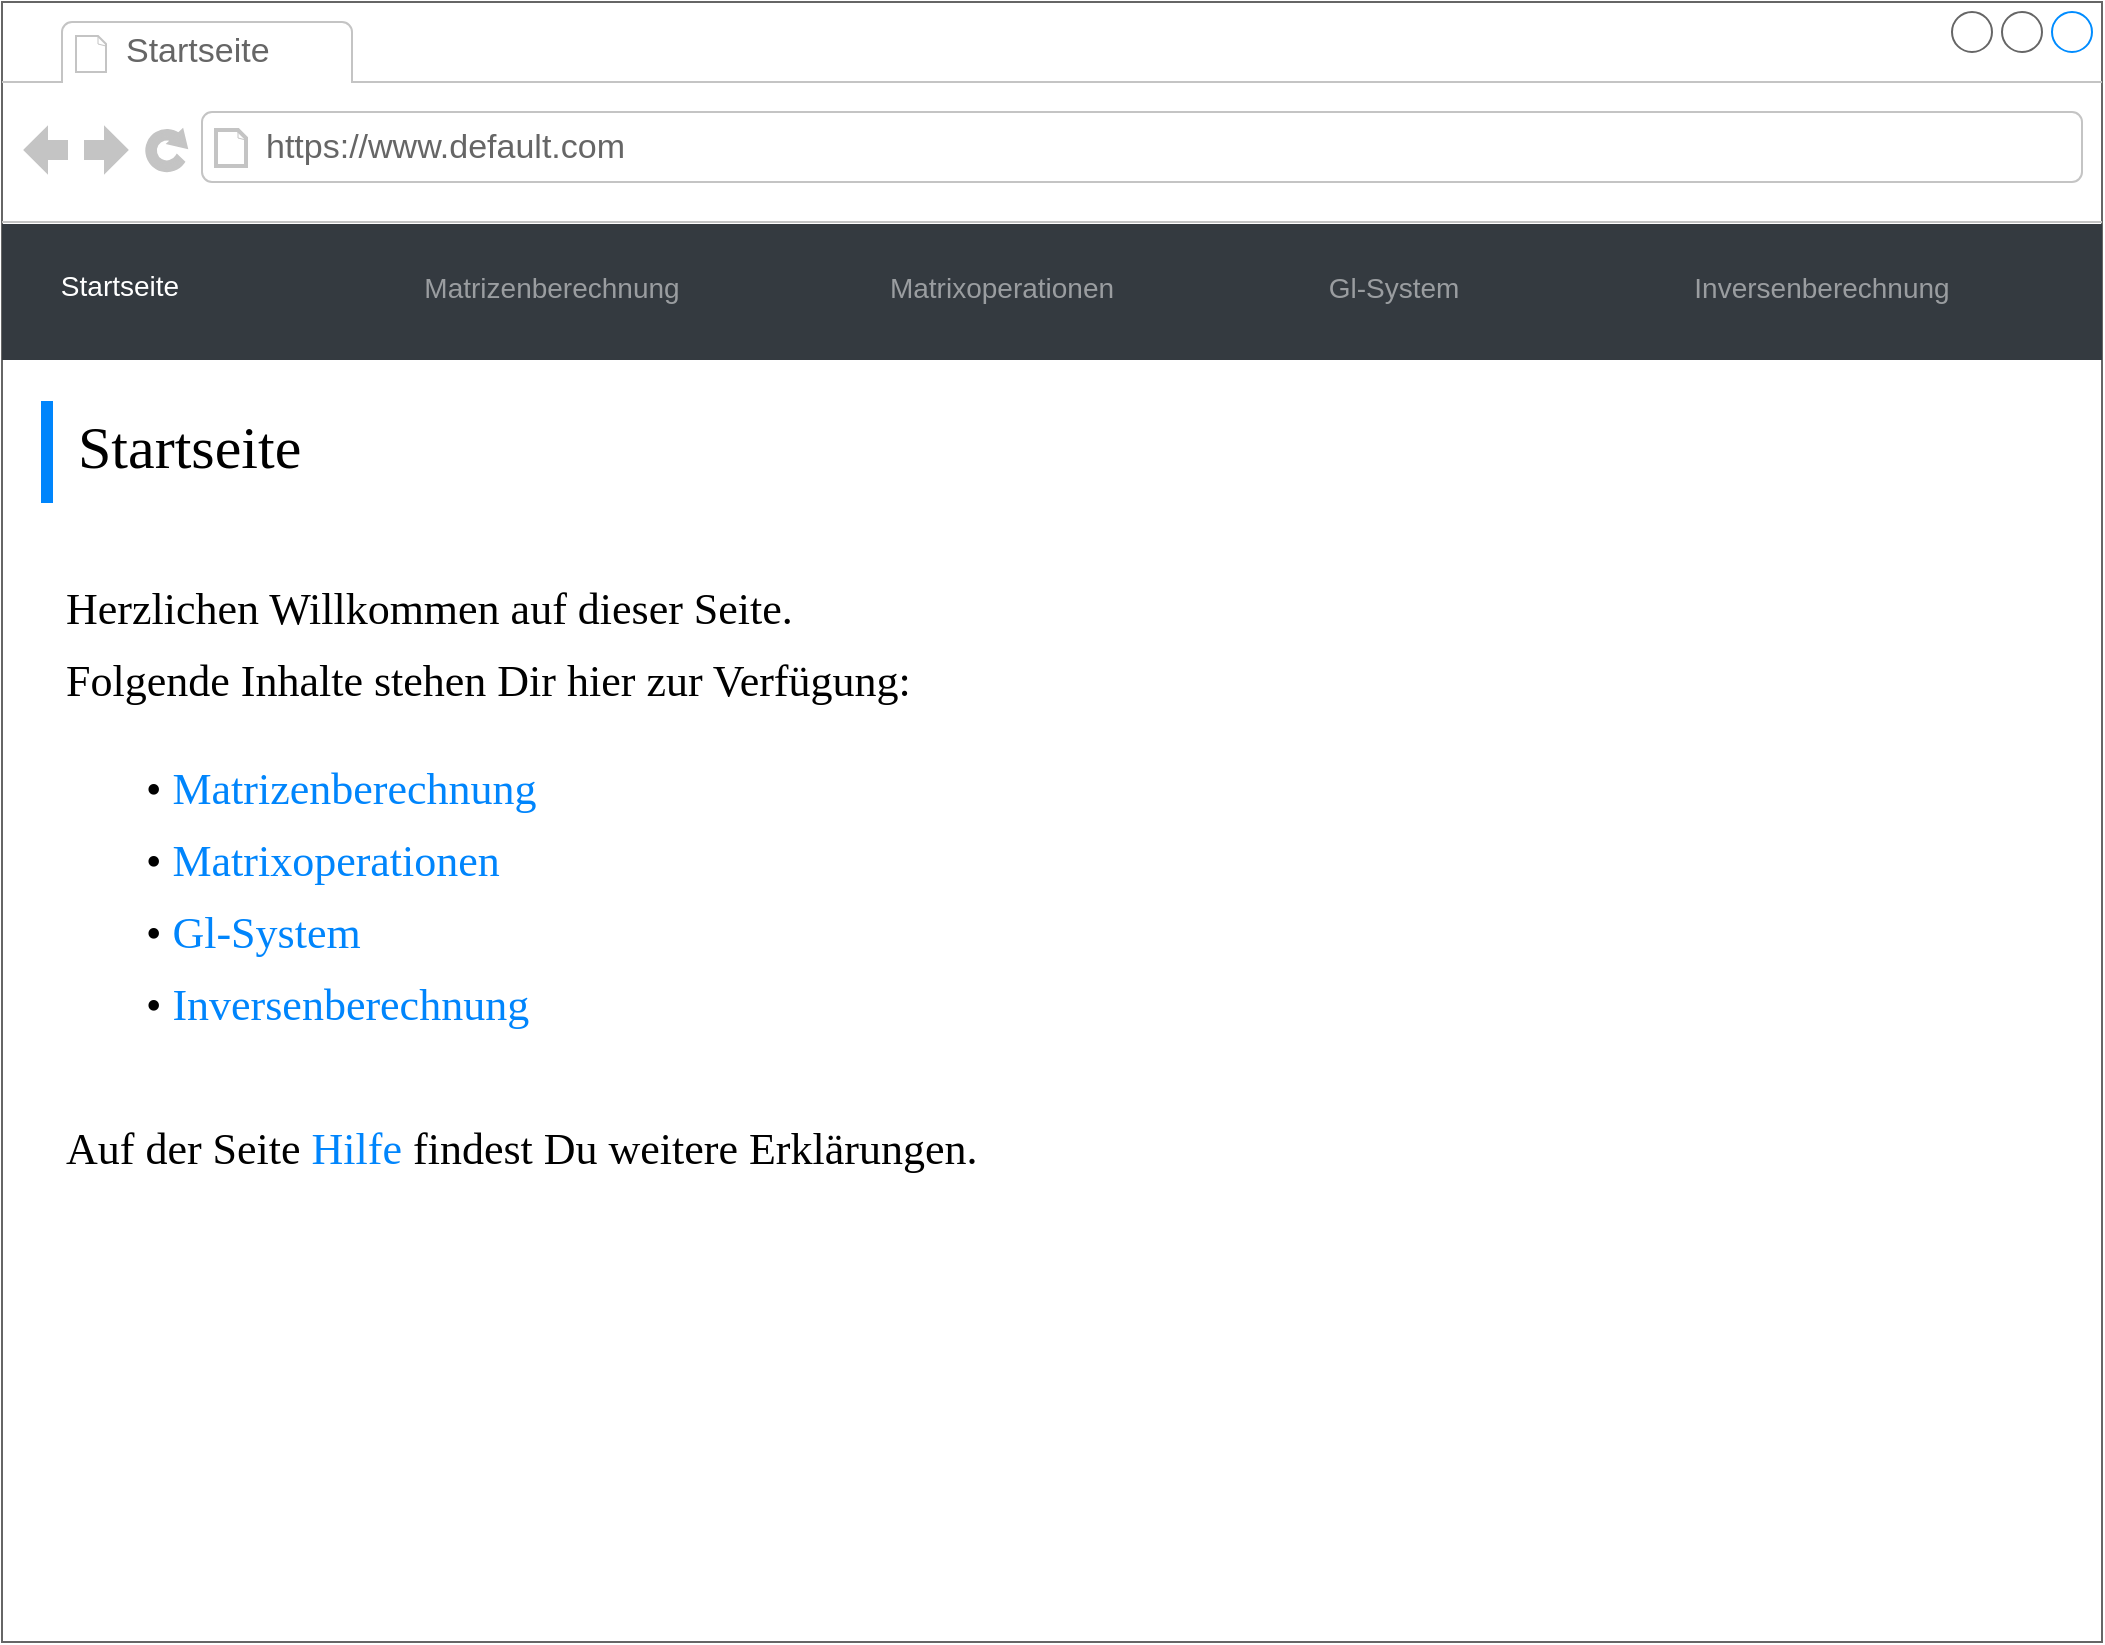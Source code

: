 <mxfile version="20.8.7" type="device"><diagram name="Page-1" id="2cc2dc42-3aac-f2a9-1cec-7a8b7cbee084"><mxGraphModel dx="1647" dy="868" grid="1" gridSize="10" guides="1" tooltips="1" connect="1" arrows="1" fold="1" page="1" pageScale="1" pageWidth="1100" pageHeight="850" background="#ffffff" math="0" shadow="0"><root><mxCell id="0"/><mxCell id="1" parent="0"/><mxCell id="7026571954dc6520-1" value="" style="strokeWidth=1;shadow=0;dashed=0;align=center;html=1;shape=mxgraph.mockup.containers.browserWindow;rSize=0;strokeColor=#666666;mainText=,;recursiveResize=0;rounded=0;labelBackgroundColor=none;fontFamily=Verdana;fontSize=12" parent="1" vertex="1"><mxGeometry x="30" y="20" width="1050" height="820" as="geometry"/></mxCell><mxCell id="7026571954dc6520-2" value="Startseite" style="strokeWidth=1;shadow=0;dashed=0;align=center;html=1;shape=mxgraph.mockup.containers.anchor;fontSize=17;fontColor=#666666;align=left;" parent="7026571954dc6520-1" vertex="1"><mxGeometry x="60" y="12" width="110" height="26" as="geometry"/></mxCell><mxCell id="7026571954dc6520-3" value="https://www.default.com" style="strokeWidth=1;shadow=0;dashed=0;align=center;html=1;shape=mxgraph.mockup.containers.anchor;rSize=0;fontSize=17;fontColor=#666666;align=left;" parent="7026571954dc6520-1" vertex="1"><mxGeometry x="130" y="60" width="250" height="26" as="geometry"/></mxCell><mxCell id="NctoEKDBXke0XFk6qY1g-34" value="&lt;font style=&quot;font-size: 22px;&quot;&gt;Herzlichen Willkommen auf dieser Seite.&lt;br&gt;Folgende Inhalte stehen Dir hier zur Verfügung:&lt;/font&gt;" style="text;html=1;points=[];align=left;verticalAlign=top;spacingTop=-4;fontSize=30;fontFamily=Verdana" parent="7026571954dc6520-1" vertex="1"><mxGeometry x="30" y="280" width="630" height="90" as="geometry"/></mxCell><mxCell id="NctoEKDBXke0XFk6qY1g-39" value="&lt;span style=&quot;font-size: 22px;&quot;&gt;• &lt;font color=&quot;#0085fc&quot;&gt;Matrizenberechnung&lt;/font&gt;&lt;br&gt;• &lt;font color=&quot;#0085fc&quot;&gt;Matrixoperationen&lt;/font&gt;&lt;br&gt;• &lt;font color=&quot;#0085fc&quot;&gt;Gl-System&lt;/font&gt;&lt;br&gt;• &lt;font color=&quot;#0085fc&quot;&gt;Inversenberechnung&lt;/font&gt;&lt;br&gt;&lt;/span&gt;" style="text;html=1;points=[];align=left;verticalAlign=top;spacingTop=-4;fontSize=30;fontFamily=Verdana" parent="7026571954dc6520-1" vertex="1"><mxGeometry x="70" y="370" width="560" height="160" as="geometry"/></mxCell><mxCell id="NctoEKDBXke0XFk6qY1g-47" value="&lt;span style=&quot;font-size: 22px;&quot;&gt;Auf der Seite &lt;font color=&quot;#0085fc&quot;&gt;Hilfe &lt;/font&gt;findest Du weitere Erklärungen.&lt;/span&gt;" style="text;html=1;points=[];align=left;verticalAlign=top;spacingTop=-4;fontSize=30;fontFamily=Verdana" parent="7026571954dc6520-1" vertex="1"><mxGeometry x="30" y="550" width="630" height="90" as="geometry"/></mxCell><mxCell id="NctoEKDBXke0XFk6qY1g-32" value="" style="rounded=0;whiteSpace=wrap;html=1;strokeColor=#0085FC;fontSize=14;fontColor=#0085FC;fillColor=#0085FC;" parent="1" vertex="1"><mxGeometry x="50" y="220" width="5" height="50" as="geometry"/></mxCell><mxCell id="NctoEKDBXke0XFk6qY1g-33" value="Startseite" style="text;html=1;points=[];align=left;verticalAlign=top;spacingTop=-4;fontSize=30;fontFamily=Verdana" parent="1" vertex="1"><mxGeometry x="66" y="222" width="340" height="50" as="geometry"/></mxCell><mxCell id="NctoEKDBXke0XFk6qY1g-78" value="" style="html=1;shadow=0;dashed=0;fillColor=#343A40;strokeColor=none;fontSize=16;fontColor=#ffffff;align=left;spacing=15;" parent="1" vertex="1"><mxGeometry x="30" y="131" width="1050" height="68" as="geometry"/></mxCell><mxCell id="NctoEKDBXke0XFk6qY1g-79" value="Startseite" style="fillColor=none;strokeColor=none;fontSize=14;fontColor=#ffffff;align=center;" parent="NctoEKDBXke0XFk6qY1g-78" vertex="1"><mxGeometry width="70" height="40" relative="1" as="geometry"><mxPoint x="24" y="10" as="offset"/></mxGeometry></mxCell><mxCell id="NctoEKDBXke0XFk6qY1g-80" value="Matrizenberechnung" style="fillColor=none;strokeColor=none;fontSize=14;fontColor=#9A9DA0;align=center;" parent="NctoEKDBXke0XFk6qY1g-78" vertex="1"><mxGeometry width="70" height="40" relative="1" as="geometry"><mxPoint x="240" y="11" as="offset"/></mxGeometry></mxCell><mxCell id="NctoEKDBXke0XFk6qY1g-81" value="Matrixoperationen" style="fillColor=none;strokeColor=none;fontSize=14;fontColor=#9A9DA0;align=center;spacingRight=0;" parent="NctoEKDBXke0XFk6qY1g-78" vertex="1"><mxGeometry width="80" height="40" relative="1" as="geometry"><mxPoint x="460" y="11" as="offset"/></mxGeometry></mxCell><mxCell id="NctoEKDBXke0XFk6qY1g-82" value="Gl-System" style="fillColor=none;strokeColor=none;fontSize=14;fontColor=#9A9DA0;align=center;" parent="NctoEKDBXke0XFk6qY1g-78" vertex="1"><mxGeometry width="80" height="40" relative="1" as="geometry"><mxPoint x="656" y="11" as="offset"/></mxGeometry></mxCell><mxCell id="NctoEKDBXke0XFk6qY1g-85" value="Inversenberechnung" style="fillColor=none;strokeColor=none;fontSize=14;fontColor=#9A9DA0;align=center;" parent="NctoEKDBXke0XFk6qY1g-78" vertex="1"><mxGeometry x="870" y="11" width="80" height="40" as="geometry"/></mxCell></root></mxGraphModel></diagram></mxfile>